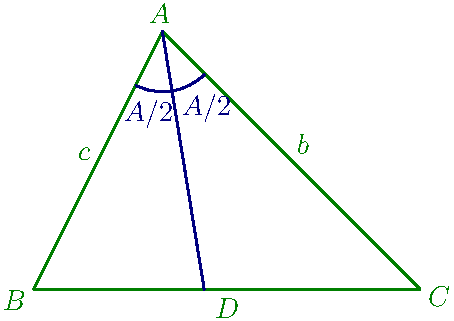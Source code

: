 settings.outformat = "png";
defaultpen(fontsize(14pt));
import geometry;

size(8cm);

pair A = (0, 2);
pair B = (-1, 0);
pair C = (2, 0);
triangle t = triangle(A, B, C);
show(LA="$A$", LB="$B$", LC="$C$", La="", Lb="$b$", Lc="$c$", t, bp+0.5*green);
line ad = bisector(t.VA);
point D = intersectionpoint(ad, line(t.VB, t.VC));
draw(A -- D, bp+0.5*blue);
label("$D$", midpoint(segment(t.VB, t.VC)), align=S, bp+0.5*green);
markangle("$A/2$", radius=30, point(t.VB), point(t.VA), D, bp+0.5*blue);
markangle("$A/2$", radius=30, D, point(t.VA), point(t.VC), bp+0.5*blue);
